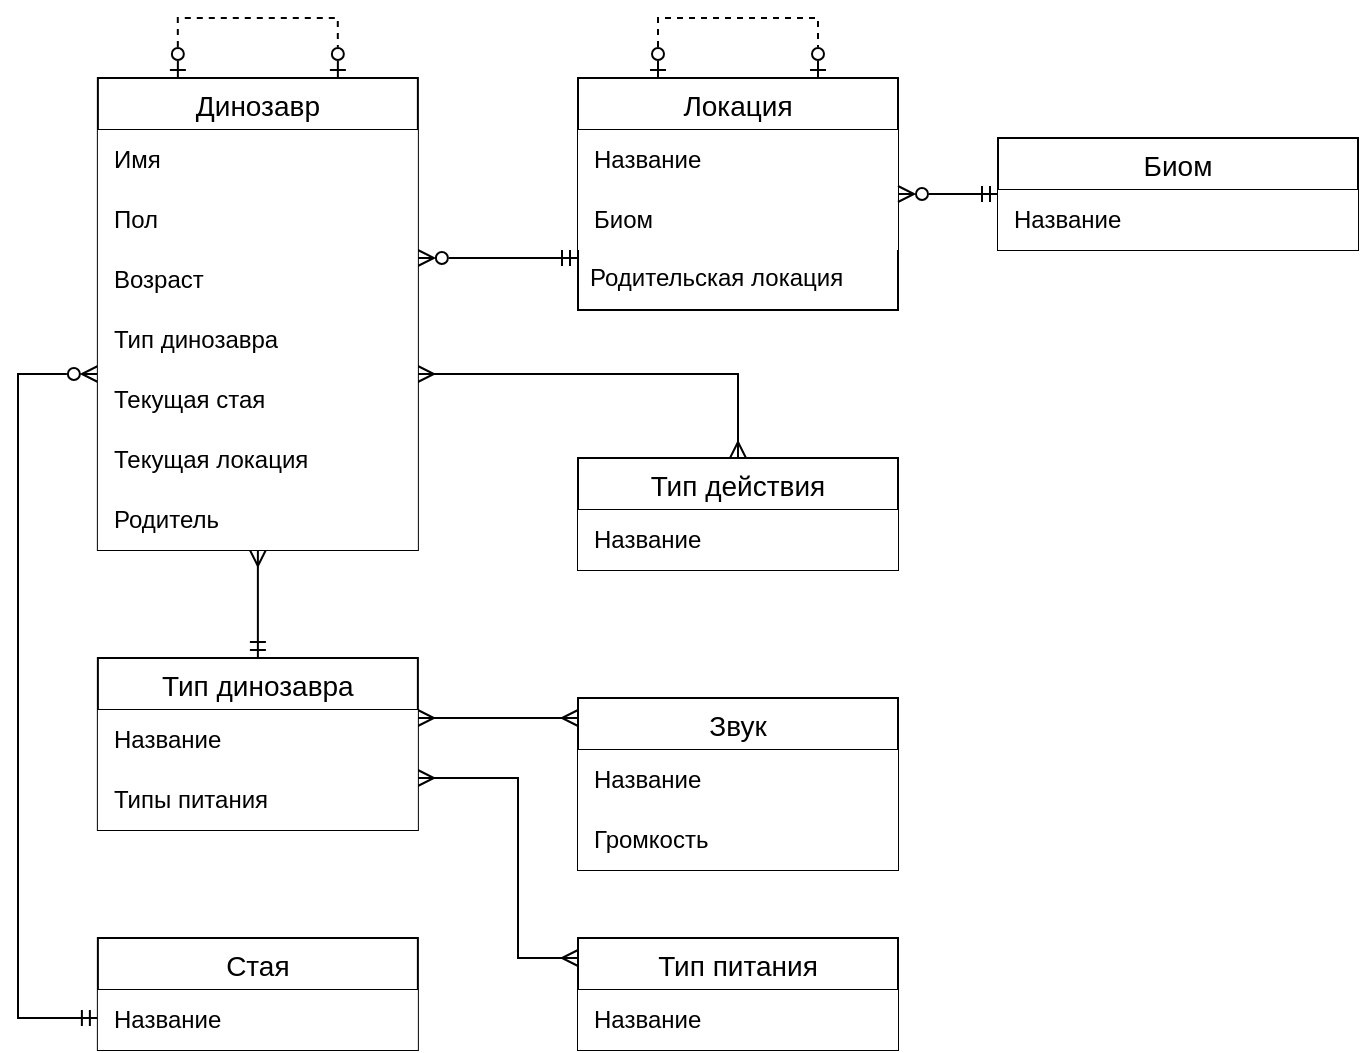 <mxfile version="24.7.17">
  <diagram id="R2lEEEUBdFMjLlhIrx00" name="Page-1">
    <mxGraphModel dx="1434" dy="958" grid="1" gridSize="10" guides="1" tooltips="1" connect="1" arrows="1" fold="1" page="1" pageScale="1" pageWidth="850" pageHeight="1100" math="0" shadow="0" extFonts="Permanent Marker^https://fonts.googleapis.com/css?family=Permanent+Marker">
      <root>
        <mxCell id="0" />
        <mxCell id="1" parent="0" />
        <mxCell id="GqPWQFLITZTxEBDF-bAu-59" style="edgeStyle=orthogonalEdgeStyle;rounded=0;orthogonalLoop=1;jettySize=auto;html=1;endArrow=ERmandOne;endFill=0;startArrow=ERzeroToMany;startFill=0;" parent="1" source="GqPWQFLITZTxEBDF-bAu-17" target="GqPWQFLITZTxEBDF-bAu-30" edge="1">
          <mxGeometry relative="1" as="geometry">
            <Array as="points">
              <mxPoint x="300" y="300" />
              <mxPoint x="300" y="300" />
            </Array>
          </mxGeometry>
        </mxCell>
        <mxCell id="GqPWQFLITZTxEBDF-bAu-60" style="edgeStyle=orthogonalEdgeStyle;rounded=0;orthogonalLoop=1;jettySize=auto;html=1;startArrow=ERmany;startFill=0;endArrow=ERmandOne;endFill=0;" parent="1" source="GqPWQFLITZTxEBDF-bAu-17" target="GqPWQFLITZTxEBDF-bAu-41" edge="1">
          <mxGeometry relative="1" as="geometry" />
        </mxCell>
        <mxCell id="GqPWQFLITZTxEBDF-bAu-61" style="edgeStyle=orthogonalEdgeStyle;rounded=0;orthogonalLoop=1;jettySize=auto;html=1;endArrow=ERmandOne;endFill=0;startArrow=ERzeroToMany;startFill=0;" parent="1" source="GqPWQFLITZTxEBDF-bAu-17" target="GqPWQFLITZTxEBDF-bAu-38" edge="1">
          <mxGeometry relative="1" as="geometry">
            <Array as="points">
              <mxPoint x="40" y="358" />
              <mxPoint x="40" y="680" />
            </Array>
          </mxGeometry>
        </mxCell>
        <mxCell id="GqPWQFLITZTxEBDF-bAu-76" style="edgeStyle=orthogonalEdgeStyle;rounded=0;orthogonalLoop=1;jettySize=auto;html=1;entryX=0.5;entryY=0;entryDx=0;entryDy=0;startArrow=ERmany;startFill=0;endArrow=ERmany;endFill=0;" parent="1" source="GqPWQFLITZTxEBDF-bAu-17" target="GqPWQFLITZTxEBDF-bAu-71" edge="1">
          <mxGeometry relative="1" as="geometry">
            <Array as="points">
              <mxPoint x="400" y="358" />
            </Array>
          </mxGeometry>
        </mxCell>
        <mxCell id="GqPWQFLITZTxEBDF-bAu-17" value="Динозавр" style="swimlane;fontStyle=0;childLayout=stackLayout;horizontal=1;startSize=26;horizontalStack=0;resizeParent=1;resizeParentMax=0;resizeLast=0;collapsible=1;marginBottom=0;align=center;fontSize=14;" parent="1" vertex="1">
          <mxGeometry x="79.94" y="210" width="160" height="236" as="geometry" />
        </mxCell>
        <mxCell id="GqPWQFLITZTxEBDF-bAu-29" value="Имя" style="shape=partialRectangle;connectable=0;top=0;left=0;bottom=0;right=0;align=left;spacingLeft=6;overflow=hidden;whiteSpace=wrap;html=1;" parent="GqPWQFLITZTxEBDF-bAu-17" vertex="1">
          <mxGeometry y="26" width="160" height="30" as="geometry">
            <mxRectangle width="150" height="30" as="alternateBounds" />
          </mxGeometry>
        </mxCell>
        <mxCell id="GqPWQFLITZTxEBDF-bAu-22" value="Пол" style="shape=partialRectangle;connectable=0;top=0;left=0;bottom=0;right=0;align=left;spacingLeft=6;overflow=hidden;whiteSpace=wrap;html=1;" parent="GqPWQFLITZTxEBDF-bAu-17" vertex="1">
          <mxGeometry y="56" width="160" height="30" as="geometry">
            <mxRectangle width="150" height="30" as="alternateBounds" />
          </mxGeometry>
        </mxCell>
        <mxCell id="GqPWQFLITZTxEBDF-bAu-24" value="Возраст" style="shape=partialRectangle;connectable=0;top=0;left=0;bottom=0;right=0;align=left;spacingLeft=6;overflow=hidden;whiteSpace=wrap;html=1;" parent="GqPWQFLITZTxEBDF-bAu-17" vertex="1">
          <mxGeometry y="86" width="160" height="30" as="geometry">
            <mxRectangle width="150" height="30" as="alternateBounds" />
          </mxGeometry>
        </mxCell>
        <mxCell id="GqPWQFLITZTxEBDF-bAu-25" value="Тип динозавра" style="shape=partialRectangle;connectable=0;top=0;left=0;bottom=0;right=0;align=left;spacingLeft=6;overflow=hidden;whiteSpace=wrap;html=1;" parent="GqPWQFLITZTxEBDF-bAu-17" vertex="1">
          <mxGeometry y="116" width="160" height="30" as="geometry">
            <mxRectangle width="150" height="30" as="alternateBounds" />
          </mxGeometry>
        </mxCell>
        <mxCell id="GqPWQFLITZTxEBDF-bAu-26" value="Текущая стая" style="shape=partialRectangle;connectable=0;top=0;left=0;bottom=0;right=0;align=left;spacingLeft=6;overflow=hidden;whiteSpace=wrap;html=1;" parent="GqPWQFLITZTxEBDF-bAu-17" vertex="1">
          <mxGeometry y="146" width="160" height="30" as="geometry">
            <mxRectangle width="150" height="30" as="alternateBounds" />
          </mxGeometry>
        </mxCell>
        <mxCell id="GqPWQFLITZTxEBDF-bAu-27" value="Текущая локация" style="shape=partialRectangle;connectable=0;top=0;left=0;bottom=0;right=0;align=left;spacingLeft=6;overflow=hidden;whiteSpace=wrap;html=1;" parent="GqPWQFLITZTxEBDF-bAu-17" vertex="1">
          <mxGeometry y="176" width="160" height="30" as="geometry">
            <mxRectangle width="150" height="30" as="alternateBounds" />
          </mxGeometry>
        </mxCell>
        <mxCell id="GqPWQFLITZTxEBDF-bAu-28" value="Родитель" style="shape=partialRectangle;connectable=0;top=0;left=0;bottom=0;right=0;align=left;spacingLeft=6;overflow=hidden;whiteSpace=wrap;html=1;" parent="GqPWQFLITZTxEBDF-bAu-17" vertex="1">
          <mxGeometry y="206" width="160" height="30" as="geometry">
            <mxRectangle width="150" height="30" as="alternateBounds" />
          </mxGeometry>
        </mxCell>
        <mxCell id="GqPWQFLITZTxEBDF-bAu-30" value="Локация" style="swimlane;fontStyle=0;childLayout=stackLayout;horizontal=1;startSize=26;horizontalStack=0;resizeParent=1;resizeParentMax=0;resizeLast=0;collapsible=1;marginBottom=0;align=center;fontSize=14;" parent="1" vertex="1">
          <mxGeometry x="320" y="210" width="160" height="116" as="geometry" />
        </mxCell>
        <mxCell id="GqPWQFLITZTxEBDF-bAu-31" value="Название" style="shape=partialRectangle;connectable=0;top=0;left=0;bottom=0;right=0;align=left;spacingLeft=6;overflow=hidden;whiteSpace=wrap;html=1;" parent="GqPWQFLITZTxEBDF-bAu-30" vertex="1">
          <mxGeometry y="26" width="160" height="30" as="geometry">
            <mxRectangle width="150" height="30" as="alternateBounds" />
          </mxGeometry>
        </mxCell>
        <mxCell id="GqPWQFLITZTxEBDF-bAu-32" value="Биом" style="shape=partialRectangle;connectable=0;top=0;left=0;bottom=0;right=0;align=left;spacingLeft=6;overflow=hidden;whiteSpace=wrap;html=1;" parent="GqPWQFLITZTxEBDF-bAu-30" vertex="1">
          <mxGeometry y="56" width="160" height="30" as="geometry">
            <mxRectangle width="150" height="30" as="alternateBounds" />
          </mxGeometry>
        </mxCell>
        <mxCell id="GqPWQFLITZTxEBDF-bAu-210" value="Родительская локация" style="text;spacingLeft=4;spacingRight=4;overflow=hidden;rotatable=0;points=[[0,0.5],[1,0.5]];portConstraint=eastwest;fontSize=12;whiteSpace=wrap;html=1;" parent="GqPWQFLITZTxEBDF-bAu-30" vertex="1">
          <mxGeometry y="86" width="160" height="30" as="geometry" />
        </mxCell>
        <mxCell id="GqPWQFLITZTxEBDF-bAu-38" value="Стая" style="swimlane;fontStyle=0;childLayout=stackLayout;horizontal=1;startSize=26;horizontalStack=0;resizeParent=1;resizeParentMax=0;resizeLast=0;collapsible=1;marginBottom=0;align=center;fontSize=14;" parent="1" vertex="1">
          <mxGeometry x="79.94" y="640" width="160" height="56" as="geometry" />
        </mxCell>
        <mxCell id="GqPWQFLITZTxEBDF-bAu-39" value="Название" style="shape=partialRectangle;connectable=0;top=0;left=0;bottom=0;right=0;align=left;spacingLeft=6;overflow=hidden;whiteSpace=wrap;html=1;" parent="GqPWQFLITZTxEBDF-bAu-38" vertex="1">
          <mxGeometry y="26" width="160" height="30" as="geometry">
            <mxRectangle width="150" height="30" as="alternateBounds" />
          </mxGeometry>
        </mxCell>
        <mxCell id="GqPWQFLITZTxEBDF-bAu-62" style="edgeStyle=orthogonalEdgeStyle;rounded=0;orthogonalLoop=1;jettySize=auto;html=1;startArrow=ERmany;startFill=0;endArrow=ERmany;endFill=0;" parent="1" source="GqPWQFLITZTxEBDF-bAu-41" target="GqPWQFLITZTxEBDF-bAu-45" edge="1">
          <mxGeometry relative="1" as="geometry">
            <Array as="points">
              <mxPoint x="280" y="530" />
              <mxPoint x="280" y="530" />
            </Array>
          </mxGeometry>
        </mxCell>
        <mxCell id="vZNWJgF_WcT1xIywJVpi-4" style="edgeStyle=orthogonalEdgeStyle;rounded=0;orthogonalLoop=1;jettySize=auto;html=1;strokeColor=default;align=center;verticalAlign=middle;fontFamily=Helvetica;fontSize=11;fontColor=default;labelBackgroundColor=default;startArrow=ERmany;startFill=0;endArrow=ERmany;endFill=0;" parent="1" source="GqPWQFLITZTxEBDF-bAu-41" target="vZNWJgF_WcT1xIywJVpi-1" edge="1">
          <mxGeometry relative="1" as="geometry">
            <Array as="points">
              <mxPoint x="290" y="560" />
              <mxPoint x="290" y="650" />
            </Array>
          </mxGeometry>
        </mxCell>
        <mxCell id="GqPWQFLITZTxEBDF-bAu-41" value="Тип динозавра" style="swimlane;fontStyle=0;childLayout=stackLayout;horizontal=1;startSize=26;horizontalStack=0;resizeParent=1;resizeParentMax=0;resizeLast=0;collapsible=1;marginBottom=0;align=center;fontSize=14;" parent="1" vertex="1">
          <mxGeometry x="79.94" y="500" width="160" height="86" as="geometry" />
        </mxCell>
        <mxCell id="GqPWQFLITZTxEBDF-bAu-42" value="Название" style="shape=partialRectangle;connectable=0;top=0;left=0;bottom=0;right=0;align=left;spacingLeft=6;overflow=hidden;whiteSpace=wrap;html=1;" parent="GqPWQFLITZTxEBDF-bAu-41" vertex="1">
          <mxGeometry y="26" width="160" height="30" as="geometry">
            <mxRectangle width="150" height="30" as="alternateBounds" />
          </mxGeometry>
        </mxCell>
        <mxCell id="GqPWQFLITZTxEBDF-bAu-43" value="Типы питания" style="shape=partialRectangle;connectable=0;top=0;left=0;bottom=0;right=0;align=left;spacingLeft=6;overflow=hidden;whiteSpace=wrap;html=1;" parent="GqPWQFLITZTxEBDF-bAu-41" vertex="1">
          <mxGeometry y="56" width="160" height="30" as="geometry">
            <mxRectangle width="150" height="30" as="alternateBounds" />
          </mxGeometry>
        </mxCell>
        <mxCell id="GqPWQFLITZTxEBDF-bAu-45" value="Звук" style="swimlane;fontStyle=0;childLayout=stackLayout;horizontal=1;startSize=26;horizontalStack=0;resizeParent=1;resizeParentMax=0;resizeLast=0;collapsible=1;marginBottom=0;align=center;fontSize=14;" parent="1" vertex="1">
          <mxGeometry x="320" y="520" width="160" height="86" as="geometry" />
        </mxCell>
        <mxCell id="GqPWQFLITZTxEBDF-bAu-46" value="Название" style="shape=partialRectangle;connectable=0;top=0;left=0;bottom=0;right=0;align=left;spacingLeft=6;overflow=hidden;whiteSpace=wrap;html=1;" parent="GqPWQFLITZTxEBDF-bAu-45" vertex="1">
          <mxGeometry y="26" width="160" height="30" as="geometry">
            <mxRectangle width="150" height="30" as="alternateBounds" />
          </mxGeometry>
        </mxCell>
        <mxCell id="GqPWQFLITZTxEBDF-bAu-47" value="Громкость" style="shape=partialRectangle;connectable=0;top=0;left=0;bottom=0;right=0;align=left;spacingLeft=6;overflow=hidden;whiteSpace=wrap;html=1;" parent="GqPWQFLITZTxEBDF-bAu-45" vertex="1">
          <mxGeometry y="56" width="160" height="30" as="geometry">
            <mxRectangle width="150" height="30" as="alternateBounds" />
          </mxGeometry>
        </mxCell>
        <mxCell id="GqPWQFLITZTxEBDF-bAu-58" style="edgeStyle=orthogonalEdgeStyle;rounded=0;orthogonalLoop=1;jettySize=auto;html=1;entryX=0.75;entryY=0;entryDx=0;entryDy=0;exitX=0.25;exitY=0;exitDx=0;exitDy=0;endArrow=ERzeroToOne;endFill=0;startArrow=ERzeroToOne;startFill=0;dashed=1;" parent="1" source="GqPWQFLITZTxEBDF-bAu-17" target="GqPWQFLITZTxEBDF-bAu-17" edge="1">
          <mxGeometry relative="1" as="geometry">
            <Array as="points">
              <mxPoint x="120" y="180" />
              <mxPoint x="200" y="180" />
            </Array>
          </mxGeometry>
        </mxCell>
        <mxCell id="GqPWQFLITZTxEBDF-bAu-70" style="edgeStyle=orthogonalEdgeStyle;rounded=0;orthogonalLoop=1;jettySize=auto;html=1;endArrow=ERzeroToMany;endFill=0;startArrow=ERmandOne;startFill=0;" parent="1" source="GqPWQFLITZTxEBDF-bAu-67" target="GqPWQFLITZTxEBDF-bAu-30" edge="1">
          <mxGeometry relative="1" as="geometry">
            <Array as="points" />
          </mxGeometry>
        </mxCell>
        <mxCell id="GqPWQFLITZTxEBDF-bAu-67" value="Биом" style="swimlane;fontStyle=0;childLayout=stackLayout;horizontal=1;startSize=26;horizontalStack=0;resizeParent=1;resizeParentMax=0;resizeLast=0;collapsible=1;marginBottom=0;align=center;fontSize=14;" parent="1" vertex="1">
          <mxGeometry x="530" y="240" width="180" height="56" as="geometry" />
        </mxCell>
        <mxCell id="GqPWQFLITZTxEBDF-bAu-68" value="Название" style="shape=partialRectangle;connectable=0;top=0;left=0;bottom=0;right=0;align=left;spacingLeft=6;overflow=hidden;whiteSpace=wrap;html=1;" parent="GqPWQFLITZTxEBDF-bAu-67" vertex="1">
          <mxGeometry y="26" width="180" height="30" as="geometry">
            <mxRectangle width="150" height="30" as="alternateBounds" />
          </mxGeometry>
        </mxCell>
        <mxCell id="GqPWQFLITZTxEBDF-bAu-71" value="Тип действия" style="swimlane;fontStyle=0;childLayout=stackLayout;horizontal=1;startSize=26;horizontalStack=0;resizeParent=1;resizeParentMax=0;resizeLast=0;collapsible=1;marginBottom=0;align=center;fontSize=14;" parent="1" vertex="1">
          <mxGeometry x="320" y="400" width="160" height="56" as="geometry" />
        </mxCell>
        <mxCell id="GqPWQFLITZTxEBDF-bAu-72" value="Название" style="shape=partialRectangle;connectable=0;top=0;left=0;bottom=0;right=0;align=left;spacingLeft=6;overflow=hidden;whiteSpace=wrap;html=1;" parent="GqPWQFLITZTxEBDF-bAu-71" vertex="1">
          <mxGeometry y="26" width="160" height="30" as="geometry">
            <mxRectangle width="150" height="30" as="alternateBounds" />
          </mxGeometry>
        </mxCell>
        <mxCell id="GqPWQFLITZTxEBDF-bAu-211" style="edgeStyle=orthogonalEdgeStyle;rounded=0;orthogonalLoop=1;jettySize=auto;html=1;entryX=0.75;entryY=0;entryDx=0;entryDy=0;exitX=0.25;exitY=0;exitDx=0;exitDy=0;endArrow=ERzeroToOne;endFill=0;startArrow=ERzeroToOne;startFill=0;dashed=1;" parent="1" source="GqPWQFLITZTxEBDF-bAu-30" target="GqPWQFLITZTxEBDF-bAu-30" edge="1">
          <mxGeometry relative="1" as="geometry">
            <mxPoint x="360" y="210" as="sourcePoint" />
            <mxPoint x="440" y="210" as="targetPoint" />
            <Array as="points">
              <mxPoint x="360" y="180" />
              <mxPoint x="440" y="180" />
            </Array>
          </mxGeometry>
        </mxCell>
        <mxCell id="vZNWJgF_WcT1xIywJVpi-1" value="Тип питания" style="swimlane;fontStyle=0;childLayout=stackLayout;horizontal=1;startSize=26;horizontalStack=0;resizeParent=1;resizeParentMax=0;resizeLast=0;collapsible=1;marginBottom=0;align=center;fontSize=14;" parent="1" vertex="1">
          <mxGeometry x="320" y="640" width="160" height="56" as="geometry" />
        </mxCell>
        <mxCell id="vZNWJgF_WcT1xIywJVpi-2" value="Название" style="shape=partialRectangle;connectable=0;top=0;left=0;bottom=0;right=0;align=left;spacingLeft=6;overflow=hidden;whiteSpace=wrap;html=1;" parent="vZNWJgF_WcT1xIywJVpi-1" vertex="1">
          <mxGeometry y="26" width="160" height="30" as="geometry">
            <mxRectangle width="150" height="30" as="alternateBounds" />
          </mxGeometry>
        </mxCell>
      </root>
    </mxGraphModel>
  </diagram>
</mxfile>
